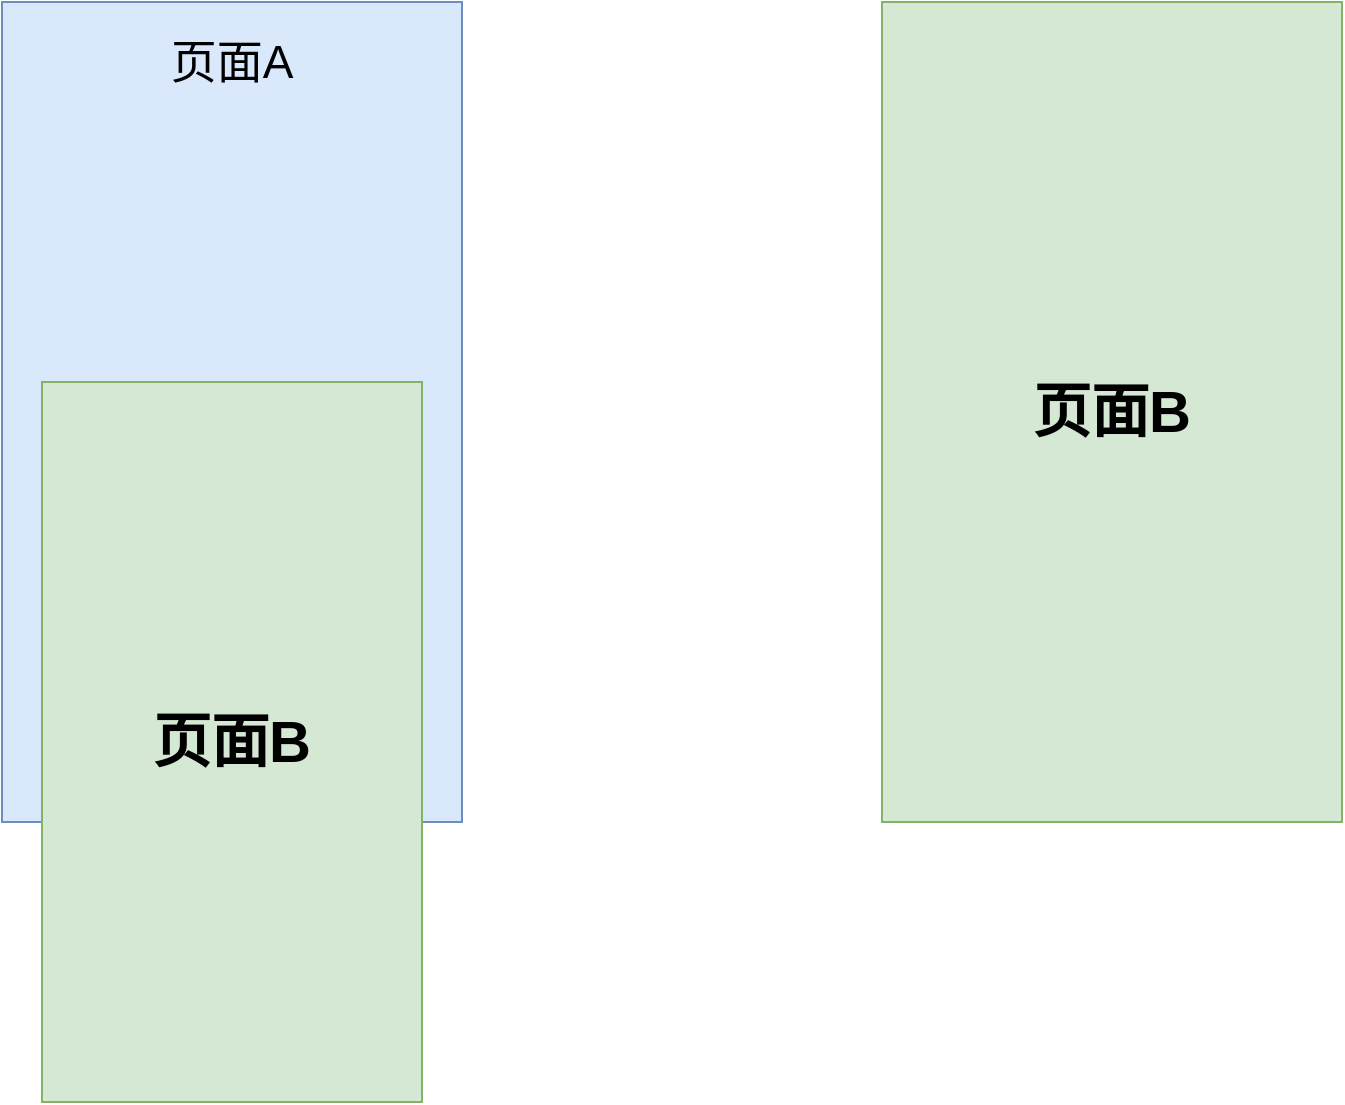 <mxfile version="13.11.0" type="github">
  <diagram id="b_xSufISqc1D-Mst4_jN" name="Page-1">
    <mxGraphModel dx="1422" dy="762" grid="1" gridSize="10" guides="1" tooltips="1" connect="1" arrows="1" fold="1" page="1" pageScale="1" pageWidth="1169" pageHeight="827" math="0" shadow="0">
      <root>
        <mxCell id="0" />
        <mxCell id="1" parent="0" />
        <mxCell id="B0WMHGwV8fMk_zkOGKr3-2" value="" style="rounded=0;whiteSpace=wrap;html=1;fillColor=#dae8fc;strokeColor=#6c8ebf;" vertex="1" parent="1">
          <mxGeometry x="240" y="180" width="230" height="410" as="geometry" />
        </mxCell>
        <mxCell id="B0WMHGwV8fMk_zkOGKr3-3" value="&lt;span style=&quot;font-size: 29px&quot;&gt;&lt;b&gt;页面B&lt;/b&gt;&lt;/span&gt;" style="rounded=0;whiteSpace=wrap;html=1;fillColor=#d5e8d4;strokeColor=#82b366;" vertex="1" parent="1">
          <mxGeometry x="680" y="180" width="230" height="410" as="geometry" />
        </mxCell>
        <mxCell id="B0WMHGwV8fMk_zkOGKr3-4" value="&lt;font style=&quot;font-size: 23px&quot;&gt;页面A&lt;/font&gt;" style="text;html=1;strokeColor=none;fillColor=none;align=center;verticalAlign=middle;whiteSpace=wrap;rounded=0;" vertex="1" parent="1">
          <mxGeometry x="305" y="200" width="100" height="20" as="geometry" />
        </mxCell>
        <mxCell id="B0WMHGwV8fMk_zkOGKr3-6" value="&lt;span style=&quot;font-size: 29px&quot;&gt;&lt;b&gt;页面B&lt;/b&gt;&lt;/span&gt;" style="rounded=0;whiteSpace=wrap;html=1;fillColor=#d5e8d4;strokeColor=#82b366;" vertex="1" parent="1">
          <mxGeometry x="260" y="370" width="190" height="360" as="geometry" />
        </mxCell>
      </root>
    </mxGraphModel>
  </diagram>
</mxfile>
